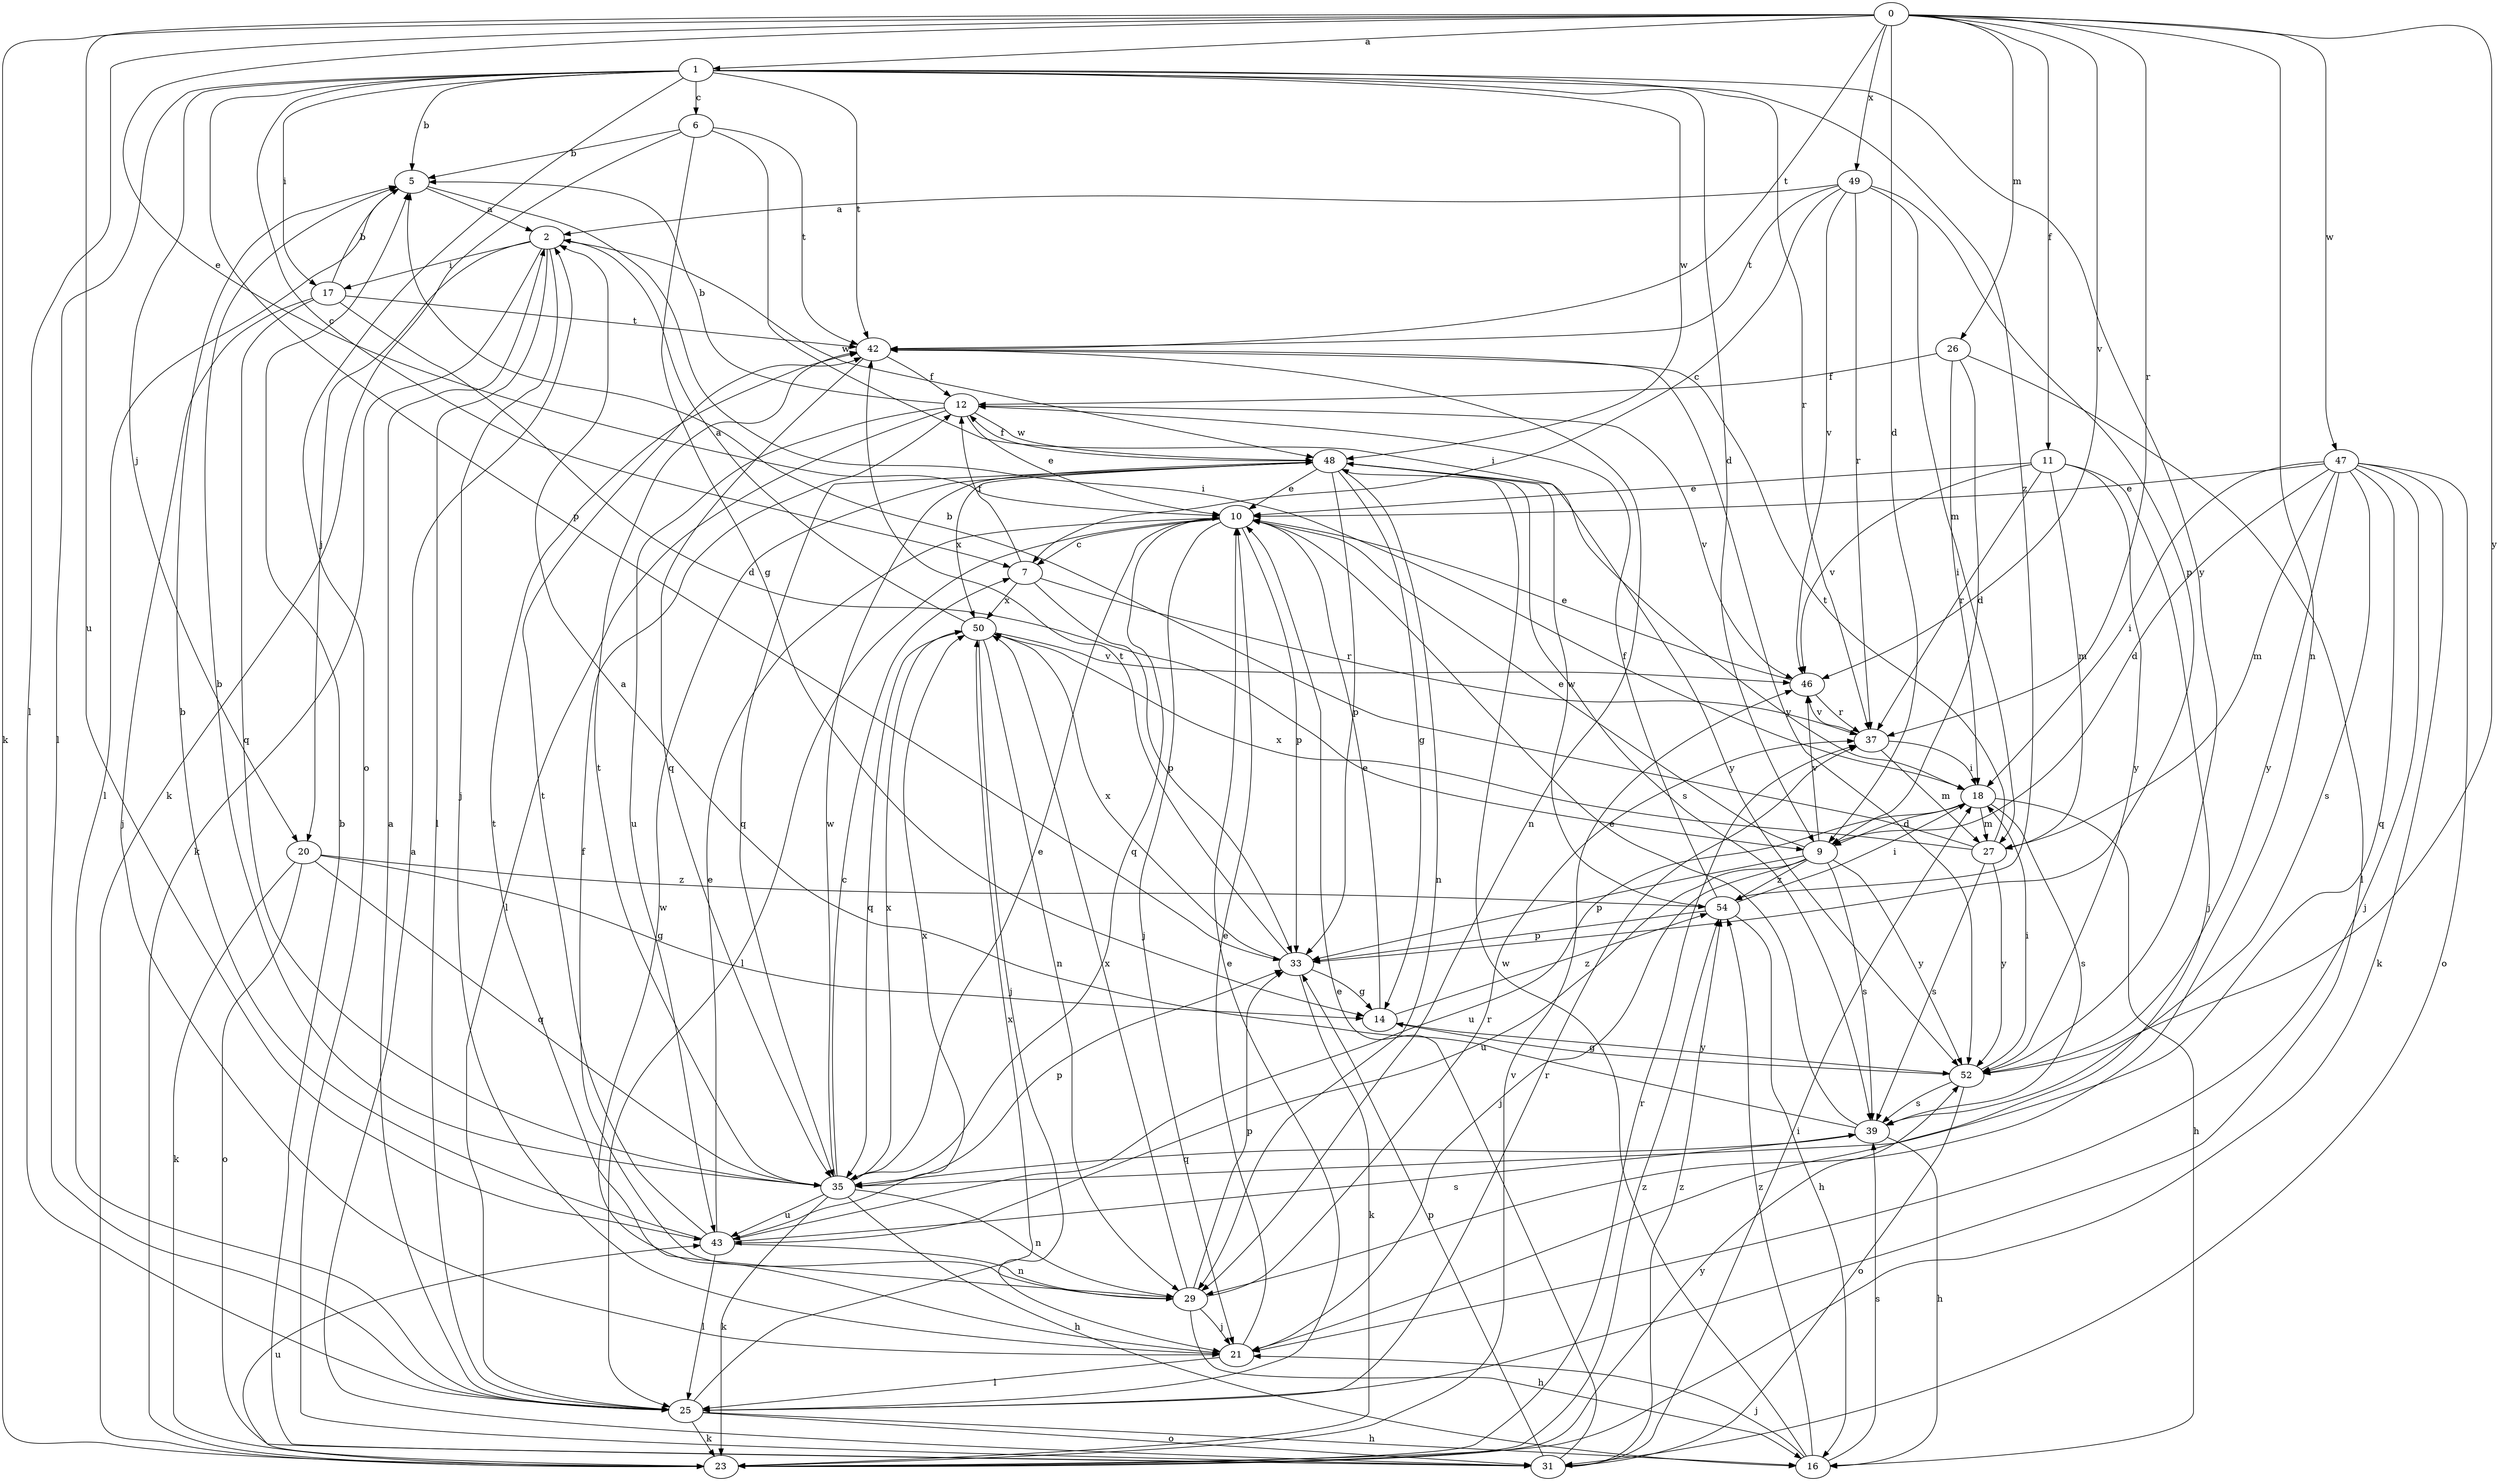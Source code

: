 strict digraph  {
0;
1;
2;
5;
6;
7;
9;
10;
11;
12;
14;
16;
17;
18;
20;
21;
23;
25;
26;
27;
29;
31;
33;
35;
37;
39;
42;
43;
46;
47;
48;
49;
50;
52;
54;
0 -> 1  [label=a];
0 -> 9  [label=d];
0 -> 10  [label=e];
0 -> 11  [label=f];
0 -> 23  [label=k];
0 -> 25  [label=l];
0 -> 26  [label=m];
0 -> 29  [label=n];
0 -> 37  [label=r];
0 -> 42  [label=t];
0 -> 43  [label=u];
0 -> 46  [label=v];
0 -> 47  [label=w];
0 -> 49  [label=x];
0 -> 52  [label=y];
1 -> 5  [label=b];
1 -> 6  [label=c];
1 -> 7  [label=c];
1 -> 9  [label=d];
1 -> 17  [label=i];
1 -> 20  [label=j];
1 -> 25  [label=l];
1 -> 31  [label=o];
1 -> 33  [label=p];
1 -> 37  [label=r];
1 -> 42  [label=t];
1 -> 48  [label=w];
1 -> 52  [label=y];
1 -> 54  [label=z];
2 -> 17  [label=i];
2 -> 20  [label=j];
2 -> 21  [label=j];
2 -> 23  [label=k];
2 -> 25  [label=l];
2 -> 48  [label=w];
5 -> 2  [label=a];
5 -> 18  [label=i];
5 -> 25  [label=l];
6 -> 5  [label=b];
6 -> 14  [label=g];
6 -> 18  [label=i];
6 -> 23  [label=k];
6 -> 42  [label=t];
7 -> 12  [label=f];
7 -> 33  [label=p];
7 -> 37  [label=r];
7 -> 50  [label=x];
9 -> 10  [label=e];
9 -> 21  [label=j];
9 -> 33  [label=p];
9 -> 39  [label=s];
9 -> 43  [label=u];
9 -> 46  [label=v];
9 -> 52  [label=y];
9 -> 54  [label=z];
10 -> 7  [label=c];
10 -> 21  [label=j];
10 -> 25  [label=l];
10 -> 33  [label=p];
10 -> 35  [label=q];
11 -> 10  [label=e];
11 -> 21  [label=j];
11 -> 27  [label=m];
11 -> 37  [label=r];
11 -> 46  [label=v];
11 -> 52  [label=y];
12 -> 5  [label=b];
12 -> 10  [label=e];
12 -> 25  [label=l];
12 -> 43  [label=u];
12 -> 46  [label=v];
12 -> 48  [label=w];
14 -> 10  [label=e];
14 -> 52  [label=y];
14 -> 54  [label=z];
16 -> 21  [label=j];
16 -> 39  [label=s];
16 -> 48  [label=w];
16 -> 54  [label=z];
17 -> 5  [label=b];
17 -> 9  [label=d];
17 -> 21  [label=j];
17 -> 35  [label=q];
17 -> 42  [label=t];
18 -> 9  [label=d];
18 -> 16  [label=h];
18 -> 27  [label=m];
18 -> 39  [label=s];
18 -> 43  [label=u];
20 -> 14  [label=g];
20 -> 23  [label=k];
20 -> 31  [label=o];
20 -> 35  [label=q];
20 -> 54  [label=z];
21 -> 10  [label=e];
21 -> 25  [label=l];
21 -> 48  [label=w];
23 -> 37  [label=r];
23 -> 43  [label=u];
23 -> 46  [label=v];
23 -> 52  [label=y];
23 -> 54  [label=z];
25 -> 2  [label=a];
25 -> 10  [label=e];
25 -> 16  [label=h];
25 -> 23  [label=k];
25 -> 31  [label=o];
25 -> 37  [label=r];
25 -> 50  [label=x];
26 -> 9  [label=d];
26 -> 12  [label=f];
26 -> 18  [label=i];
26 -> 25  [label=l];
27 -> 5  [label=b];
27 -> 39  [label=s];
27 -> 42  [label=t];
27 -> 50  [label=x];
27 -> 52  [label=y];
29 -> 12  [label=f];
29 -> 16  [label=h];
29 -> 21  [label=j];
29 -> 33  [label=p];
29 -> 37  [label=r];
29 -> 42  [label=t];
29 -> 50  [label=x];
31 -> 2  [label=a];
31 -> 5  [label=b];
31 -> 10  [label=e];
31 -> 18  [label=i];
31 -> 33  [label=p];
31 -> 54  [label=z];
33 -> 14  [label=g];
33 -> 23  [label=k];
33 -> 42  [label=t];
33 -> 50  [label=x];
35 -> 5  [label=b];
35 -> 7  [label=c];
35 -> 10  [label=e];
35 -> 16  [label=h];
35 -> 23  [label=k];
35 -> 29  [label=n];
35 -> 33  [label=p];
35 -> 42  [label=t];
35 -> 43  [label=u];
35 -> 48  [label=w];
35 -> 50  [label=x];
37 -> 18  [label=i];
37 -> 27  [label=m];
37 -> 46  [label=v];
39 -> 2  [label=a];
39 -> 10  [label=e];
39 -> 16  [label=h];
39 -> 35  [label=q];
42 -> 12  [label=f];
42 -> 29  [label=n];
42 -> 35  [label=q];
42 -> 52  [label=y];
43 -> 5  [label=b];
43 -> 10  [label=e];
43 -> 25  [label=l];
43 -> 29  [label=n];
43 -> 39  [label=s];
43 -> 42  [label=t];
43 -> 50  [label=x];
46 -> 10  [label=e];
46 -> 37  [label=r];
47 -> 9  [label=d];
47 -> 10  [label=e];
47 -> 18  [label=i];
47 -> 21  [label=j];
47 -> 23  [label=k];
47 -> 27  [label=m];
47 -> 31  [label=o];
47 -> 35  [label=q];
47 -> 39  [label=s];
47 -> 52  [label=y];
48 -> 10  [label=e];
48 -> 12  [label=f];
48 -> 14  [label=g];
48 -> 29  [label=n];
48 -> 33  [label=p];
48 -> 35  [label=q];
48 -> 39  [label=s];
48 -> 50  [label=x];
48 -> 52  [label=y];
49 -> 2  [label=a];
49 -> 7  [label=c];
49 -> 27  [label=m];
49 -> 33  [label=p];
49 -> 37  [label=r];
49 -> 42  [label=t];
49 -> 46  [label=v];
50 -> 2  [label=a];
50 -> 21  [label=j];
50 -> 29  [label=n];
50 -> 35  [label=q];
50 -> 46  [label=v];
52 -> 14  [label=g];
52 -> 18  [label=i];
52 -> 31  [label=o];
52 -> 39  [label=s];
54 -> 12  [label=f];
54 -> 16  [label=h];
54 -> 18  [label=i];
54 -> 33  [label=p];
54 -> 48  [label=w];
}
